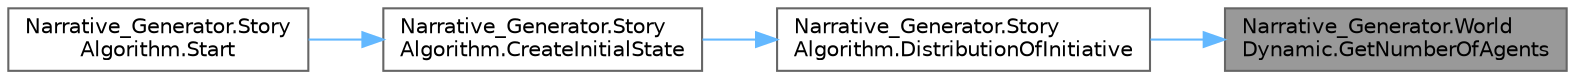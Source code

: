 digraph "Narrative_Generator.WorldDynamic.GetNumberOfAgents"
{
 // LATEX_PDF_SIZE
  bgcolor="transparent";
  edge [fontname=Helvetica,fontsize=10,labelfontname=Helvetica,labelfontsize=10];
  node [fontname=Helvetica,fontsize=10,shape=box,height=0.2,width=0.4];
  rankdir="RL";
  Node1 [label="Narrative_Generator.World\lDynamic.GetNumberOfAgents",height=0.2,width=0.4,color="gray40", fillcolor="grey60", style="filled", fontcolor="black",tooltip="Returns the number of agents in the list of agents."];
  Node1 -> Node2 [dir="back",color="steelblue1",style="solid"];
  Node2 [label="Narrative_Generator.Story\lAlgorithm.DistributionOfInitiative",height=0.2,width=0.4,color="grey40", fillcolor="white", style="filled",URL="$class_narrative___generator_1_1_story_algorithm.html#a1f19eb358e7db2874cc33f6e0598239c",tooltip="A method that determines of agents' initiative. The higher the score, the lower the agent will be in ..."];
  Node2 -> Node3 [dir="back",color="steelblue1",style="solid"];
  Node3 [label="Narrative_Generator.Story\lAlgorithm.CreateInitialState",height=0.2,width=0.4,color="grey40", fillcolor="white", style="filled",URL="$class_narrative___generator_1_1_story_algorithm.html#ae4b5d3307d83ac01751624e9bfea9406",tooltip="A method that creates an initial state of the world based on user preferences."];
  Node3 -> Node4 [dir="back",color="steelblue1",style="solid"];
  Node4 [label="Narrative_Generator.Story\lAlgorithm.Start",height=0.2,width=0.4,color="grey40", fillcolor="white", style="filled",URL="$class_narrative___generator_1_1_story_algorithm.html#a5adcd998433cb838e814c1eb81ea753d",tooltip="Method is an entry point that controls the operation of the algorithm (the sequence of launching othe..."];
}

